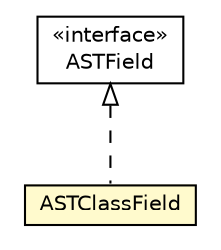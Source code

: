 #!/usr/local/bin/dot
#
# Class diagram 
# Generated by UMLGraph version 5.1 (http://www.umlgraph.org/)
#

digraph G {
	edge [fontname="Helvetica",fontsize=10,labelfontname="Helvetica",labelfontsize=10];
	node [fontname="Helvetica",fontsize=10,shape=plaintext];
	nodesep=0.25;
	ranksep=0.5;
	// org.androidtransfuse.adapter.ASTField
	c75473 [label=<<table title="org.androidtransfuse.adapter.ASTField" border="0" cellborder="1" cellspacing="0" cellpadding="2" port="p" href="../ASTField.html">
		<tr><td><table border="0" cellspacing="0" cellpadding="1">
<tr><td align="center" balign="center"> &#171;interface&#187; </td></tr>
<tr><td align="center" balign="center"> ASTField </td></tr>
		</table></td></tr>
		</table>>, fontname="Helvetica", fontcolor="black", fontsize=10.0];
	// org.androidtransfuse.adapter.classes.ASTClassField
	c75494 [label=<<table title="org.androidtransfuse.adapter.classes.ASTClassField" border="0" cellborder="1" cellspacing="0" cellpadding="2" port="p" bgcolor="lemonChiffon" href="./ASTClassField.html">
		<tr><td><table border="0" cellspacing="0" cellpadding="1">
<tr><td align="center" balign="center"> ASTClassField </td></tr>
		</table></td></tr>
		</table>>, fontname="Helvetica", fontcolor="black", fontsize=10.0];
	//org.androidtransfuse.adapter.classes.ASTClassField implements org.androidtransfuse.adapter.ASTField
	c75473:p -> c75494:p [dir=back,arrowtail=empty,style=dashed];
}

